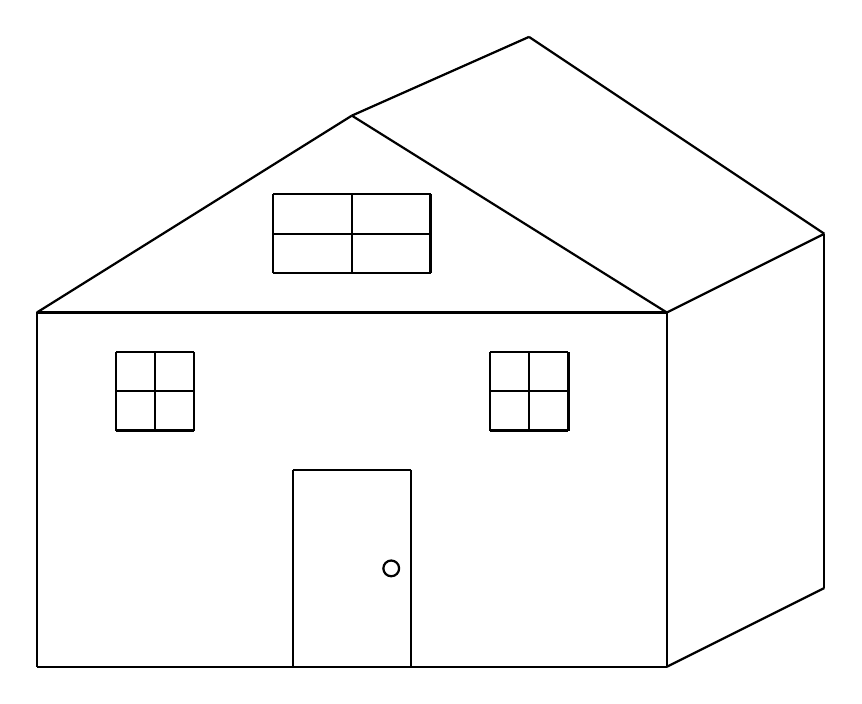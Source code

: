 \begin{tikzpicture}
	\node (0) at (0, 0) {};
	\node (1) at (-4, -3) {};
	\node (2) at (-4, 1.5) {};
	\node (3) at (0, 4) {};
	\node (4) at (4, 1.5) {};
	\node (5) at (4, -3) {};
	\node (9) at (-0.75, -0.5) {};
	\node (10) at (0.75, -0.5) {};
	\node (11) at (0.75, -3) {};
	\node (12) at (-0.75, -3) {};
	\node (13) at (-1, 3) {};
	\node (14) at (-1, 2) {};
	\node (15) at (1, 2) {};
	\node (16) at (1, 3) {};
	\node (17) at (-3, 1) {};
	\node (18) at (-3, 0) {};
	\node (19) at (-2, 0) {};
	\node (20) at (-2, 1) {};
	\node (21) at (-2.5, 1) {};
	\node (22) at (-2.5, 0) {};
	\node (23) at (-3, 0.5) {};
	\node (24) at (-2, 0.5) {};
	\node (25) at (0, 3) {};
	\node (26) at (0, 2) {};
	\node (27) at (-1, 2.5) {};
	\node (28) at (1, 2.5) {};
	\node (29) at (1.75, 1) {};
	\node (30) at (1.75, 0) {};
	\node (31) at (2.75, 0) {};
	\node (32) at (2.75, 1) {};
	\node (33) at (2.25, 1) {};
	\node (34) at (2.25, 0) {};
	\node (35) at (1.75, 0.5) {};
	\node (36) at (2.75, 0.5) {};
	\node (37) at (0.5, -1.75) {};
	\node (38) at (6, -2) {};
	\node (39) at (6, 2.5) {};
	\node (40) at (2.25, 5) {};

	\draw[thick] (1.center) to (2.center);
	\draw[thick] (2.center) to (3.center);
	\draw[thick] (3.center) to (4.center);
	\draw[thick] (4.center) to (5.center);
	\draw[thick] (5.center) to (1.center);
	\draw[thick] (12.center) to (9.center);
	\draw[thick] (9.center) to (10.center);
	\draw[thick] (10.center) to (11.center);
	\draw[thick] (14.center) to (13.center);
	\draw[thick] (13.center) to (16.center);
	\draw[thick] (16.center) to (15.center);
	\draw[thick] (15.center) to (14.center);
	\draw[thick] (2.center) to (4.center);
	\draw[thick] (17.center) to (18.center);
	\draw[thick] (18.center) to (19.center);
	\draw[thick] (19.center) to (20.center);
	\draw[thick] (20.center) to (17.center);
	\draw[thick] (21.center) to (22.center);
	\draw[thick] (23.center) to (24.center);
	\draw[thick] (25.center) to (26.center);
	\draw[thick] (27.center) to (28.center);
	\draw[thick] (29.center) to (30.center);
	\draw[thick] (30.center) to (31.center);
	\draw[thick] (31.center) to (32.center);
	\draw[thick] (32.center) to (29.center);
	\draw[thick] (33.center) to (34.center);
	\draw[thick] (35.center) to (36.center);

	\draw[thick]  (37) circle (.1);
	
	\draw[thick] (3.center) to (40.center);
	\draw[thick] (4.center) to (39.center);
	\draw[thick] (5.center) to (38.center);
	\draw[thick] (38.center) to (39.center);
	\draw[thick] (40.center) to (39.center);
\end{tikzpicture}
